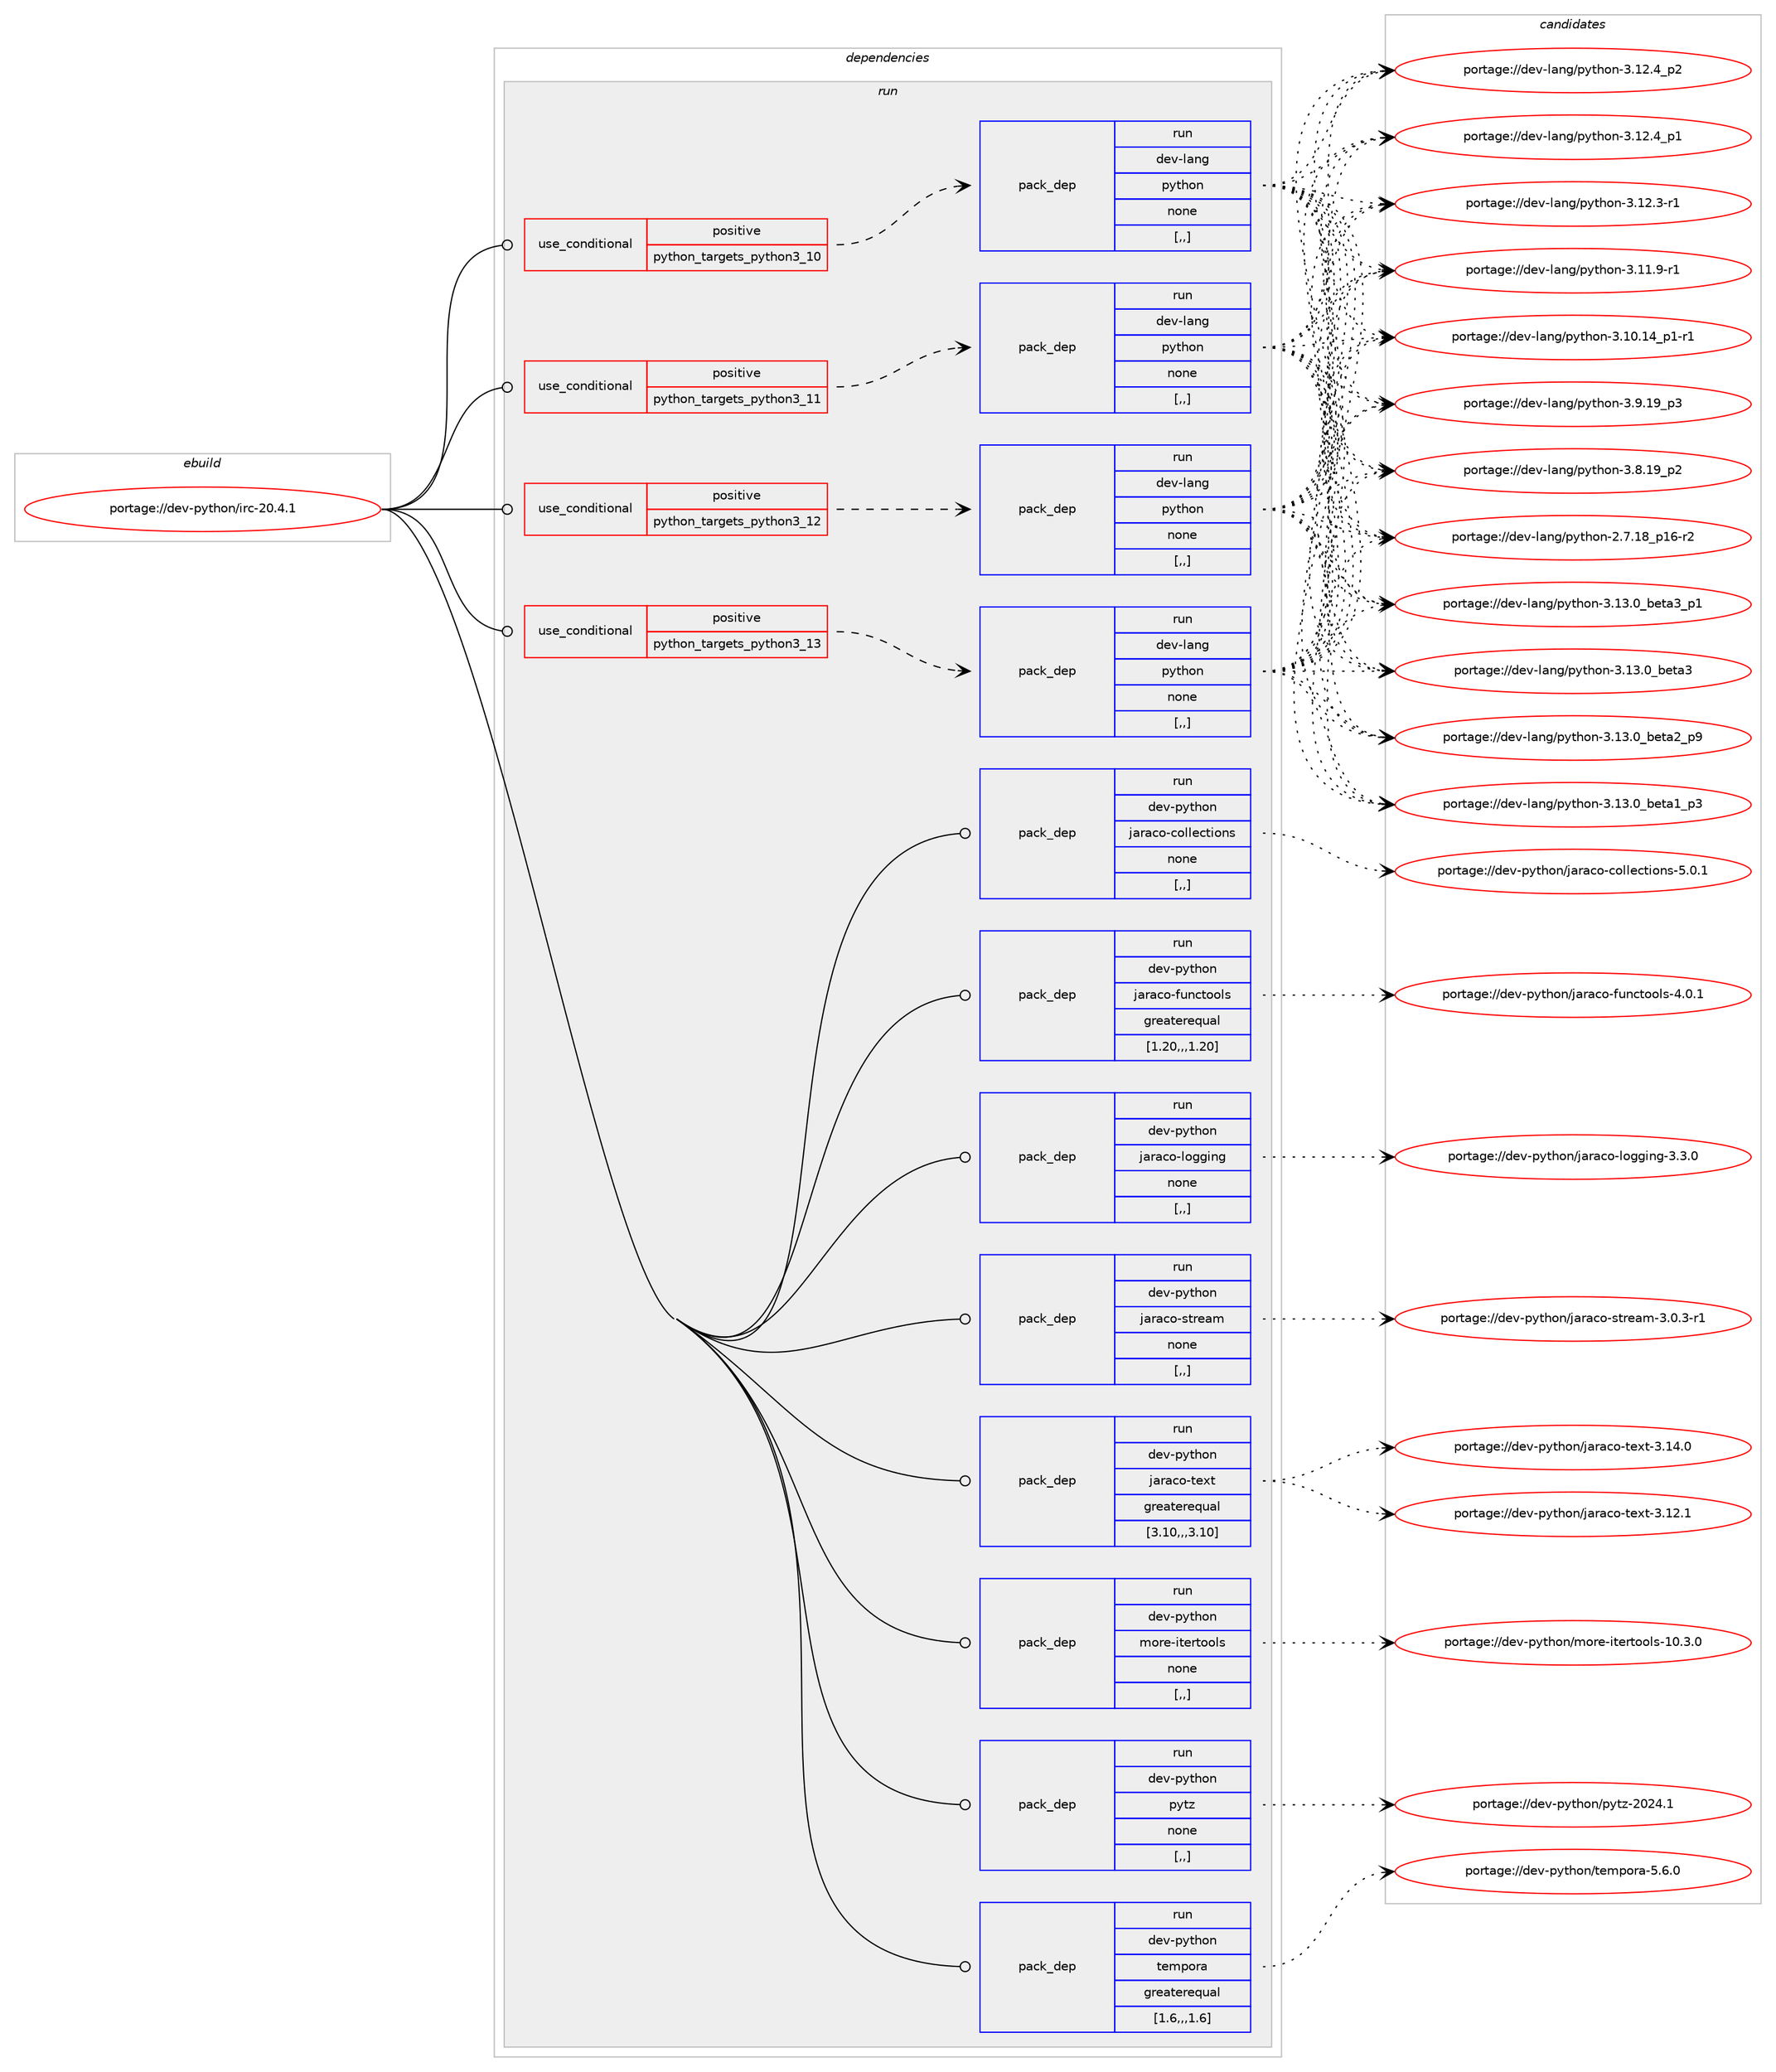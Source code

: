 digraph prolog {

# *************
# Graph options
# *************

newrank=true;
concentrate=true;
compound=true;
graph [rankdir=LR,fontname=Helvetica,fontsize=10,ranksep=1.5];#, ranksep=2.5, nodesep=0.2];
edge  [arrowhead=vee];
node  [fontname=Helvetica,fontsize=10];

# **********
# The ebuild
# **********

subgraph cluster_leftcol {
color=gray;
label=<<i>ebuild</i>>;
id [label="portage://dev-python/irc-20.4.1", color=red, width=4, href="../dev-python/irc-20.4.1.svg"];
}

# ****************
# The dependencies
# ****************

subgraph cluster_midcol {
color=gray;
label=<<i>dependencies</i>>;
subgraph cluster_compile {
fillcolor="#eeeeee";
style=filled;
label=<<i>compile</i>>;
}
subgraph cluster_compileandrun {
fillcolor="#eeeeee";
style=filled;
label=<<i>compile and run</i>>;
}
subgraph cluster_run {
fillcolor="#eeeeee";
style=filled;
label=<<i>run</i>>;
subgraph cond33612 {
dependency148210 [label=<<TABLE BORDER="0" CELLBORDER="1" CELLSPACING="0" CELLPADDING="4"><TR><TD ROWSPAN="3" CELLPADDING="10">use_conditional</TD></TR><TR><TD>positive</TD></TR><TR><TD>python_targets_python3_10</TD></TR></TABLE>>, shape=none, color=red];
subgraph pack113349 {
dependency148211 [label=<<TABLE BORDER="0" CELLBORDER="1" CELLSPACING="0" CELLPADDING="4" WIDTH="220"><TR><TD ROWSPAN="6" CELLPADDING="30">pack_dep</TD></TR><TR><TD WIDTH="110">run</TD></TR><TR><TD>dev-lang</TD></TR><TR><TD>python</TD></TR><TR><TD>none</TD></TR><TR><TD>[,,]</TD></TR></TABLE>>, shape=none, color=blue];
}
dependency148210:e -> dependency148211:w [weight=20,style="dashed",arrowhead="vee"];
}
id:e -> dependency148210:w [weight=20,style="solid",arrowhead="odot"];
subgraph cond33613 {
dependency148212 [label=<<TABLE BORDER="0" CELLBORDER="1" CELLSPACING="0" CELLPADDING="4"><TR><TD ROWSPAN="3" CELLPADDING="10">use_conditional</TD></TR><TR><TD>positive</TD></TR><TR><TD>python_targets_python3_11</TD></TR></TABLE>>, shape=none, color=red];
subgraph pack113350 {
dependency148213 [label=<<TABLE BORDER="0" CELLBORDER="1" CELLSPACING="0" CELLPADDING="4" WIDTH="220"><TR><TD ROWSPAN="6" CELLPADDING="30">pack_dep</TD></TR><TR><TD WIDTH="110">run</TD></TR><TR><TD>dev-lang</TD></TR><TR><TD>python</TD></TR><TR><TD>none</TD></TR><TR><TD>[,,]</TD></TR></TABLE>>, shape=none, color=blue];
}
dependency148212:e -> dependency148213:w [weight=20,style="dashed",arrowhead="vee"];
}
id:e -> dependency148212:w [weight=20,style="solid",arrowhead="odot"];
subgraph cond33614 {
dependency148214 [label=<<TABLE BORDER="0" CELLBORDER="1" CELLSPACING="0" CELLPADDING="4"><TR><TD ROWSPAN="3" CELLPADDING="10">use_conditional</TD></TR><TR><TD>positive</TD></TR><TR><TD>python_targets_python3_12</TD></TR></TABLE>>, shape=none, color=red];
subgraph pack113351 {
dependency148215 [label=<<TABLE BORDER="0" CELLBORDER="1" CELLSPACING="0" CELLPADDING="4" WIDTH="220"><TR><TD ROWSPAN="6" CELLPADDING="30">pack_dep</TD></TR><TR><TD WIDTH="110">run</TD></TR><TR><TD>dev-lang</TD></TR><TR><TD>python</TD></TR><TR><TD>none</TD></TR><TR><TD>[,,]</TD></TR></TABLE>>, shape=none, color=blue];
}
dependency148214:e -> dependency148215:w [weight=20,style="dashed",arrowhead="vee"];
}
id:e -> dependency148214:w [weight=20,style="solid",arrowhead="odot"];
subgraph cond33615 {
dependency148216 [label=<<TABLE BORDER="0" CELLBORDER="1" CELLSPACING="0" CELLPADDING="4"><TR><TD ROWSPAN="3" CELLPADDING="10">use_conditional</TD></TR><TR><TD>positive</TD></TR><TR><TD>python_targets_python3_13</TD></TR></TABLE>>, shape=none, color=red];
subgraph pack113352 {
dependency148217 [label=<<TABLE BORDER="0" CELLBORDER="1" CELLSPACING="0" CELLPADDING="4" WIDTH="220"><TR><TD ROWSPAN="6" CELLPADDING="30">pack_dep</TD></TR><TR><TD WIDTH="110">run</TD></TR><TR><TD>dev-lang</TD></TR><TR><TD>python</TD></TR><TR><TD>none</TD></TR><TR><TD>[,,]</TD></TR></TABLE>>, shape=none, color=blue];
}
dependency148216:e -> dependency148217:w [weight=20,style="dashed",arrowhead="vee"];
}
id:e -> dependency148216:w [weight=20,style="solid",arrowhead="odot"];
subgraph pack113353 {
dependency148218 [label=<<TABLE BORDER="0" CELLBORDER="1" CELLSPACING="0" CELLPADDING="4" WIDTH="220"><TR><TD ROWSPAN="6" CELLPADDING="30">pack_dep</TD></TR><TR><TD WIDTH="110">run</TD></TR><TR><TD>dev-python</TD></TR><TR><TD>jaraco-collections</TD></TR><TR><TD>none</TD></TR><TR><TD>[,,]</TD></TR></TABLE>>, shape=none, color=blue];
}
id:e -> dependency148218:w [weight=20,style="solid",arrowhead="odot"];
subgraph pack113354 {
dependency148219 [label=<<TABLE BORDER="0" CELLBORDER="1" CELLSPACING="0" CELLPADDING="4" WIDTH="220"><TR><TD ROWSPAN="6" CELLPADDING="30">pack_dep</TD></TR><TR><TD WIDTH="110">run</TD></TR><TR><TD>dev-python</TD></TR><TR><TD>jaraco-functools</TD></TR><TR><TD>greaterequal</TD></TR><TR><TD>[1.20,,,1.20]</TD></TR></TABLE>>, shape=none, color=blue];
}
id:e -> dependency148219:w [weight=20,style="solid",arrowhead="odot"];
subgraph pack113355 {
dependency148220 [label=<<TABLE BORDER="0" CELLBORDER="1" CELLSPACING="0" CELLPADDING="4" WIDTH="220"><TR><TD ROWSPAN="6" CELLPADDING="30">pack_dep</TD></TR><TR><TD WIDTH="110">run</TD></TR><TR><TD>dev-python</TD></TR><TR><TD>jaraco-logging</TD></TR><TR><TD>none</TD></TR><TR><TD>[,,]</TD></TR></TABLE>>, shape=none, color=blue];
}
id:e -> dependency148220:w [weight=20,style="solid",arrowhead="odot"];
subgraph pack113356 {
dependency148221 [label=<<TABLE BORDER="0" CELLBORDER="1" CELLSPACING="0" CELLPADDING="4" WIDTH="220"><TR><TD ROWSPAN="6" CELLPADDING="30">pack_dep</TD></TR><TR><TD WIDTH="110">run</TD></TR><TR><TD>dev-python</TD></TR><TR><TD>jaraco-stream</TD></TR><TR><TD>none</TD></TR><TR><TD>[,,]</TD></TR></TABLE>>, shape=none, color=blue];
}
id:e -> dependency148221:w [weight=20,style="solid",arrowhead="odot"];
subgraph pack113357 {
dependency148222 [label=<<TABLE BORDER="0" CELLBORDER="1" CELLSPACING="0" CELLPADDING="4" WIDTH="220"><TR><TD ROWSPAN="6" CELLPADDING="30">pack_dep</TD></TR><TR><TD WIDTH="110">run</TD></TR><TR><TD>dev-python</TD></TR><TR><TD>jaraco-text</TD></TR><TR><TD>greaterequal</TD></TR><TR><TD>[3.10,,,3.10]</TD></TR></TABLE>>, shape=none, color=blue];
}
id:e -> dependency148222:w [weight=20,style="solid",arrowhead="odot"];
subgraph pack113358 {
dependency148223 [label=<<TABLE BORDER="0" CELLBORDER="1" CELLSPACING="0" CELLPADDING="4" WIDTH="220"><TR><TD ROWSPAN="6" CELLPADDING="30">pack_dep</TD></TR><TR><TD WIDTH="110">run</TD></TR><TR><TD>dev-python</TD></TR><TR><TD>more-itertools</TD></TR><TR><TD>none</TD></TR><TR><TD>[,,]</TD></TR></TABLE>>, shape=none, color=blue];
}
id:e -> dependency148223:w [weight=20,style="solid",arrowhead="odot"];
subgraph pack113359 {
dependency148224 [label=<<TABLE BORDER="0" CELLBORDER="1" CELLSPACING="0" CELLPADDING="4" WIDTH="220"><TR><TD ROWSPAN="6" CELLPADDING="30">pack_dep</TD></TR><TR><TD WIDTH="110">run</TD></TR><TR><TD>dev-python</TD></TR><TR><TD>pytz</TD></TR><TR><TD>none</TD></TR><TR><TD>[,,]</TD></TR></TABLE>>, shape=none, color=blue];
}
id:e -> dependency148224:w [weight=20,style="solid",arrowhead="odot"];
subgraph pack113360 {
dependency148225 [label=<<TABLE BORDER="0" CELLBORDER="1" CELLSPACING="0" CELLPADDING="4" WIDTH="220"><TR><TD ROWSPAN="6" CELLPADDING="30">pack_dep</TD></TR><TR><TD WIDTH="110">run</TD></TR><TR><TD>dev-python</TD></TR><TR><TD>tempora</TD></TR><TR><TD>greaterequal</TD></TR><TR><TD>[1.6,,,1.6]</TD></TR></TABLE>>, shape=none, color=blue];
}
id:e -> dependency148225:w [weight=20,style="solid",arrowhead="odot"];
}
}

# **************
# The candidates
# **************

subgraph cluster_choices {
rank=same;
color=gray;
label=<<i>candidates</i>>;

subgraph choice113349 {
color=black;
nodesep=1;
choice10010111845108971101034711212111610411111045514649514648959810111697519511249 [label="portage://dev-lang/python-3.13.0_beta3_p1", color=red, width=4,href="../dev-lang/python-3.13.0_beta3_p1.svg"];
choice1001011184510897110103471121211161041111104551464951464895981011169751 [label="portage://dev-lang/python-3.13.0_beta3", color=red, width=4,href="../dev-lang/python-3.13.0_beta3.svg"];
choice10010111845108971101034711212111610411111045514649514648959810111697509511257 [label="portage://dev-lang/python-3.13.0_beta2_p9", color=red, width=4,href="../dev-lang/python-3.13.0_beta2_p9.svg"];
choice10010111845108971101034711212111610411111045514649514648959810111697499511251 [label="portage://dev-lang/python-3.13.0_beta1_p3", color=red, width=4,href="../dev-lang/python-3.13.0_beta1_p3.svg"];
choice100101118451089711010347112121116104111110455146495046529511250 [label="portage://dev-lang/python-3.12.4_p2", color=red, width=4,href="../dev-lang/python-3.12.4_p2.svg"];
choice100101118451089711010347112121116104111110455146495046529511249 [label="portage://dev-lang/python-3.12.4_p1", color=red, width=4,href="../dev-lang/python-3.12.4_p1.svg"];
choice100101118451089711010347112121116104111110455146495046514511449 [label="portage://dev-lang/python-3.12.3-r1", color=red, width=4,href="../dev-lang/python-3.12.3-r1.svg"];
choice100101118451089711010347112121116104111110455146494946574511449 [label="portage://dev-lang/python-3.11.9-r1", color=red, width=4,href="../dev-lang/python-3.11.9-r1.svg"];
choice100101118451089711010347112121116104111110455146494846495295112494511449 [label="portage://dev-lang/python-3.10.14_p1-r1", color=red, width=4,href="../dev-lang/python-3.10.14_p1-r1.svg"];
choice100101118451089711010347112121116104111110455146574649579511251 [label="portage://dev-lang/python-3.9.19_p3", color=red, width=4,href="../dev-lang/python-3.9.19_p3.svg"];
choice100101118451089711010347112121116104111110455146564649579511250 [label="portage://dev-lang/python-3.8.19_p2", color=red, width=4,href="../dev-lang/python-3.8.19_p2.svg"];
choice100101118451089711010347112121116104111110455046554649569511249544511450 [label="portage://dev-lang/python-2.7.18_p16-r2", color=red, width=4,href="../dev-lang/python-2.7.18_p16-r2.svg"];
dependency148211:e -> choice10010111845108971101034711212111610411111045514649514648959810111697519511249:w [style=dotted,weight="100"];
dependency148211:e -> choice1001011184510897110103471121211161041111104551464951464895981011169751:w [style=dotted,weight="100"];
dependency148211:e -> choice10010111845108971101034711212111610411111045514649514648959810111697509511257:w [style=dotted,weight="100"];
dependency148211:e -> choice10010111845108971101034711212111610411111045514649514648959810111697499511251:w [style=dotted,weight="100"];
dependency148211:e -> choice100101118451089711010347112121116104111110455146495046529511250:w [style=dotted,weight="100"];
dependency148211:e -> choice100101118451089711010347112121116104111110455146495046529511249:w [style=dotted,weight="100"];
dependency148211:e -> choice100101118451089711010347112121116104111110455146495046514511449:w [style=dotted,weight="100"];
dependency148211:e -> choice100101118451089711010347112121116104111110455146494946574511449:w [style=dotted,weight="100"];
dependency148211:e -> choice100101118451089711010347112121116104111110455146494846495295112494511449:w [style=dotted,weight="100"];
dependency148211:e -> choice100101118451089711010347112121116104111110455146574649579511251:w [style=dotted,weight="100"];
dependency148211:e -> choice100101118451089711010347112121116104111110455146564649579511250:w [style=dotted,weight="100"];
dependency148211:e -> choice100101118451089711010347112121116104111110455046554649569511249544511450:w [style=dotted,weight="100"];
}
subgraph choice113350 {
color=black;
nodesep=1;
choice10010111845108971101034711212111610411111045514649514648959810111697519511249 [label="portage://dev-lang/python-3.13.0_beta3_p1", color=red, width=4,href="../dev-lang/python-3.13.0_beta3_p1.svg"];
choice1001011184510897110103471121211161041111104551464951464895981011169751 [label="portage://dev-lang/python-3.13.0_beta3", color=red, width=4,href="../dev-lang/python-3.13.0_beta3.svg"];
choice10010111845108971101034711212111610411111045514649514648959810111697509511257 [label="portage://dev-lang/python-3.13.0_beta2_p9", color=red, width=4,href="../dev-lang/python-3.13.0_beta2_p9.svg"];
choice10010111845108971101034711212111610411111045514649514648959810111697499511251 [label="portage://dev-lang/python-3.13.0_beta1_p3", color=red, width=4,href="../dev-lang/python-3.13.0_beta1_p3.svg"];
choice100101118451089711010347112121116104111110455146495046529511250 [label="portage://dev-lang/python-3.12.4_p2", color=red, width=4,href="../dev-lang/python-3.12.4_p2.svg"];
choice100101118451089711010347112121116104111110455146495046529511249 [label="portage://dev-lang/python-3.12.4_p1", color=red, width=4,href="../dev-lang/python-3.12.4_p1.svg"];
choice100101118451089711010347112121116104111110455146495046514511449 [label="portage://dev-lang/python-3.12.3-r1", color=red, width=4,href="../dev-lang/python-3.12.3-r1.svg"];
choice100101118451089711010347112121116104111110455146494946574511449 [label="portage://dev-lang/python-3.11.9-r1", color=red, width=4,href="../dev-lang/python-3.11.9-r1.svg"];
choice100101118451089711010347112121116104111110455146494846495295112494511449 [label="portage://dev-lang/python-3.10.14_p1-r1", color=red, width=4,href="../dev-lang/python-3.10.14_p1-r1.svg"];
choice100101118451089711010347112121116104111110455146574649579511251 [label="portage://dev-lang/python-3.9.19_p3", color=red, width=4,href="../dev-lang/python-3.9.19_p3.svg"];
choice100101118451089711010347112121116104111110455146564649579511250 [label="portage://dev-lang/python-3.8.19_p2", color=red, width=4,href="../dev-lang/python-3.8.19_p2.svg"];
choice100101118451089711010347112121116104111110455046554649569511249544511450 [label="portage://dev-lang/python-2.7.18_p16-r2", color=red, width=4,href="../dev-lang/python-2.7.18_p16-r2.svg"];
dependency148213:e -> choice10010111845108971101034711212111610411111045514649514648959810111697519511249:w [style=dotted,weight="100"];
dependency148213:e -> choice1001011184510897110103471121211161041111104551464951464895981011169751:w [style=dotted,weight="100"];
dependency148213:e -> choice10010111845108971101034711212111610411111045514649514648959810111697509511257:w [style=dotted,weight="100"];
dependency148213:e -> choice10010111845108971101034711212111610411111045514649514648959810111697499511251:w [style=dotted,weight="100"];
dependency148213:e -> choice100101118451089711010347112121116104111110455146495046529511250:w [style=dotted,weight="100"];
dependency148213:e -> choice100101118451089711010347112121116104111110455146495046529511249:w [style=dotted,weight="100"];
dependency148213:e -> choice100101118451089711010347112121116104111110455146495046514511449:w [style=dotted,weight="100"];
dependency148213:e -> choice100101118451089711010347112121116104111110455146494946574511449:w [style=dotted,weight="100"];
dependency148213:e -> choice100101118451089711010347112121116104111110455146494846495295112494511449:w [style=dotted,weight="100"];
dependency148213:e -> choice100101118451089711010347112121116104111110455146574649579511251:w [style=dotted,weight="100"];
dependency148213:e -> choice100101118451089711010347112121116104111110455146564649579511250:w [style=dotted,weight="100"];
dependency148213:e -> choice100101118451089711010347112121116104111110455046554649569511249544511450:w [style=dotted,weight="100"];
}
subgraph choice113351 {
color=black;
nodesep=1;
choice10010111845108971101034711212111610411111045514649514648959810111697519511249 [label="portage://dev-lang/python-3.13.0_beta3_p1", color=red, width=4,href="../dev-lang/python-3.13.0_beta3_p1.svg"];
choice1001011184510897110103471121211161041111104551464951464895981011169751 [label="portage://dev-lang/python-3.13.0_beta3", color=red, width=4,href="../dev-lang/python-3.13.0_beta3.svg"];
choice10010111845108971101034711212111610411111045514649514648959810111697509511257 [label="portage://dev-lang/python-3.13.0_beta2_p9", color=red, width=4,href="../dev-lang/python-3.13.0_beta2_p9.svg"];
choice10010111845108971101034711212111610411111045514649514648959810111697499511251 [label="portage://dev-lang/python-3.13.0_beta1_p3", color=red, width=4,href="../dev-lang/python-3.13.0_beta1_p3.svg"];
choice100101118451089711010347112121116104111110455146495046529511250 [label="portage://dev-lang/python-3.12.4_p2", color=red, width=4,href="../dev-lang/python-3.12.4_p2.svg"];
choice100101118451089711010347112121116104111110455146495046529511249 [label="portage://dev-lang/python-3.12.4_p1", color=red, width=4,href="../dev-lang/python-3.12.4_p1.svg"];
choice100101118451089711010347112121116104111110455146495046514511449 [label="portage://dev-lang/python-3.12.3-r1", color=red, width=4,href="../dev-lang/python-3.12.3-r1.svg"];
choice100101118451089711010347112121116104111110455146494946574511449 [label="portage://dev-lang/python-3.11.9-r1", color=red, width=4,href="../dev-lang/python-3.11.9-r1.svg"];
choice100101118451089711010347112121116104111110455146494846495295112494511449 [label="portage://dev-lang/python-3.10.14_p1-r1", color=red, width=4,href="../dev-lang/python-3.10.14_p1-r1.svg"];
choice100101118451089711010347112121116104111110455146574649579511251 [label="portage://dev-lang/python-3.9.19_p3", color=red, width=4,href="../dev-lang/python-3.9.19_p3.svg"];
choice100101118451089711010347112121116104111110455146564649579511250 [label="portage://dev-lang/python-3.8.19_p2", color=red, width=4,href="../dev-lang/python-3.8.19_p2.svg"];
choice100101118451089711010347112121116104111110455046554649569511249544511450 [label="portage://dev-lang/python-2.7.18_p16-r2", color=red, width=4,href="../dev-lang/python-2.7.18_p16-r2.svg"];
dependency148215:e -> choice10010111845108971101034711212111610411111045514649514648959810111697519511249:w [style=dotted,weight="100"];
dependency148215:e -> choice1001011184510897110103471121211161041111104551464951464895981011169751:w [style=dotted,weight="100"];
dependency148215:e -> choice10010111845108971101034711212111610411111045514649514648959810111697509511257:w [style=dotted,weight="100"];
dependency148215:e -> choice10010111845108971101034711212111610411111045514649514648959810111697499511251:w [style=dotted,weight="100"];
dependency148215:e -> choice100101118451089711010347112121116104111110455146495046529511250:w [style=dotted,weight="100"];
dependency148215:e -> choice100101118451089711010347112121116104111110455146495046529511249:w [style=dotted,weight="100"];
dependency148215:e -> choice100101118451089711010347112121116104111110455146495046514511449:w [style=dotted,weight="100"];
dependency148215:e -> choice100101118451089711010347112121116104111110455146494946574511449:w [style=dotted,weight="100"];
dependency148215:e -> choice100101118451089711010347112121116104111110455146494846495295112494511449:w [style=dotted,weight="100"];
dependency148215:e -> choice100101118451089711010347112121116104111110455146574649579511251:w [style=dotted,weight="100"];
dependency148215:e -> choice100101118451089711010347112121116104111110455146564649579511250:w [style=dotted,weight="100"];
dependency148215:e -> choice100101118451089711010347112121116104111110455046554649569511249544511450:w [style=dotted,weight="100"];
}
subgraph choice113352 {
color=black;
nodesep=1;
choice10010111845108971101034711212111610411111045514649514648959810111697519511249 [label="portage://dev-lang/python-3.13.0_beta3_p1", color=red, width=4,href="../dev-lang/python-3.13.0_beta3_p1.svg"];
choice1001011184510897110103471121211161041111104551464951464895981011169751 [label="portage://dev-lang/python-3.13.0_beta3", color=red, width=4,href="../dev-lang/python-3.13.0_beta3.svg"];
choice10010111845108971101034711212111610411111045514649514648959810111697509511257 [label="portage://dev-lang/python-3.13.0_beta2_p9", color=red, width=4,href="../dev-lang/python-3.13.0_beta2_p9.svg"];
choice10010111845108971101034711212111610411111045514649514648959810111697499511251 [label="portage://dev-lang/python-3.13.0_beta1_p3", color=red, width=4,href="../dev-lang/python-3.13.0_beta1_p3.svg"];
choice100101118451089711010347112121116104111110455146495046529511250 [label="portage://dev-lang/python-3.12.4_p2", color=red, width=4,href="../dev-lang/python-3.12.4_p2.svg"];
choice100101118451089711010347112121116104111110455146495046529511249 [label="portage://dev-lang/python-3.12.4_p1", color=red, width=4,href="../dev-lang/python-3.12.4_p1.svg"];
choice100101118451089711010347112121116104111110455146495046514511449 [label="portage://dev-lang/python-3.12.3-r1", color=red, width=4,href="../dev-lang/python-3.12.3-r1.svg"];
choice100101118451089711010347112121116104111110455146494946574511449 [label="portage://dev-lang/python-3.11.9-r1", color=red, width=4,href="../dev-lang/python-3.11.9-r1.svg"];
choice100101118451089711010347112121116104111110455146494846495295112494511449 [label="portage://dev-lang/python-3.10.14_p1-r1", color=red, width=4,href="../dev-lang/python-3.10.14_p1-r1.svg"];
choice100101118451089711010347112121116104111110455146574649579511251 [label="portage://dev-lang/python-3.9.19_p3", color=red, width=4,href="../dev-lang/python-3.9.19_p3.svg"];
choice100101118451089711010347112121116104111110455146564649579511250 [label="portage://dev-lang/python-3.8.19_p2", color=red, width=4,href="../dev-lang/python-3.8.19_p2.svg"];
choice100101118451089711010347112121116104111110455046554649569511249544511450 [label="portage://dev-lang/python-2.7.18_p16-r2", color=red, width=4,href="../dev-lang/python-2.7.18_p16-r2.svg"];
dependency148217:e -> choice10010111845108971101034711212111610411111045514649514648959810111697519511249:w [style=dotted,weight="100"];
dependency148217:e -> choice1001011184510897110103471121211161041111104551464951464895981011169751:w [style=dotted,weight="100"];
dependency148217:e -> choice10010111845108971101034711212111610411111045514649514648959810111697509511257:w [style=dotted,weight="100"];
dependency148217:e -> choice10010111845108971101034711212111610411111045514649514648959810111697499511251:w [style=dotted,weight="100"];
dependency148217:e -> choice100101118451089711010347112121116104111110455146495046529511250:w [style=dotted,weight="100"];
dependency148217:e -> choice100101118451089711010347112121116104111110455146495046529511249:w [style=dotted,weight="100"];
dependency148217:e -> choice100101118451089711010347112121116104111110455146495046514511449:w [style=dotted,weight="100"];
dependency148217:e -> choice100101118451089711010347112121116104111110455146494946574511449:w [style=dotted,weight="100"];
dependency148217:e -> choice100101118451089711010347112121116104111110455146494846495295112494511449:w [style=dotted,weight="100"];
dependency148217:e -> choice100101118451089711010347112121116104111110455146574649579511251:w [style=dotted,weight="100"];
dependency148217:e -> choice100101118451089711010347112121116104111110455146564649579511250:w [style=dotted,weight="100"];
dependency148217:e -> choice100101118451089711010347112121116104111110455046554649569511249544511450:w [style=dotted,weight="100"];
}
subgraph choice113353 {
color=black;
nodesep=1;
choice1001011184511212111610411111047106971149799111459911110810810199116105111110115455346484649 [label="portage://dev-python/jaraco-collections-5.0.1", color=red, width=4,href="../dev-python/jaraco-collections-5.0.1.svg"];
dependency148218:e -> choice1001011184511212111610411111047106971149799111459911110810810199116105111110115455346484649:w [style=dotted,weight="100"];
}
subgraph choice113354 {
color=black;
nodesep=1;
choice10010111845112121116104111110471069711497991114510211711099116111111108115455246484649 [label="portage://dev-python/jaraco-functools-4.0.1", color=red, width=4,href="../dev-python/jaraco-functools-4.0.1.svg"];
dependency148219:e -> choice10010111845112121116104111110471069711497991114510211711099116111111108115455246484649:w [style=dotted,weight="100"];
}
subgraph choice113355 {
color=black;
nodesep=1;
choice100101118451121211161041111104710697114979911145108111103103105110103455146514648 [label="portage://dev-python/jaraco-logging-3.3.0", color=red, width=4,href="../dev-python/jaraco-logging-3.3.0.svg"];
dependency148220:e -> choice100101118451121211161041111104710697114979911145108111103103105110103455146514648:w [style=dotted,weight="100"];
}
subgraph choice113356 {
color=black;
nodesep=1;
choice100101118451121211161041111104710697114979911145115116114101971094551464846514511449 [label="portage://dev-python/jaraco-stream-3.0.3-r1", color=red, width=4,href="../dev-python/jaraco-stream-3.0.3-r1.svg"];
dependency148221:e -> choice100101118451121211161041111104710697114979911145115116114101971094551464846514511449:w [style=dotted,weight="100"];
}
subgraph choice113357 {
color=black;
nodesep=1;
choice10010111845112121116104111110471069711497991114511610112011645514649524648 [label="portage://dev-python/jaraco-text-3.14.0", color=red, width=4,href="../dev-python/jaraco-text-3.14.0.svg"];
choice10010111845112121116104111110471069711497991114511610112011645514649504649 [label="portage://dev-python/jaraco-text-3.12.1", color=red, width=4,href="../dev-python/jaraco-text-3.12.1.svg"];
dependency148222:e -> choice10010111845112121116104111110471069711497991114511610112011645514649524648:w [style=dotted,weight="100"];
dependency148222:e -> choice10010111845112121116104111110471069711497991114511610112011645514649504649:w [style=dotted,weight="100"];
}
subgraph choice113358 {
color=black;
nodesep=1;
choice10010111845112121116104111110471091111141014510511610111411611111110811545494846514648 [label="portage://dev-python/more-itertools-10.3.0", color=red, width=4,href="../dev-python/more-itertools-10.3.0.svg"];
dependency148223:e -> choice10010111845112121116104111110471091111141014510511610111411611111110811545494846514648:w [style=dotted,weight="100"];
}
subgraph choice113359 {
color=black;
nodesep=1;
choice100101118451121211161041111104711212111612245504850524649 [label="portage://dev-python/pytz-2024.1", color=red, width=4,href="../dev-python/pytz-2024.1.svg"];
dependency148224:e -> choice100101118451121211161041111104711212111612245504850524649:w [style=dotted,weight="100"];
}
subgraph choice113360 {
color=black;
nodesep=1;
choice100101118451121211161041111104711610110911211111497455346544648 [label="portage://dev-python/tempora-5.6.0", color=red, width=4,href="../dev-python/tempora-5.6.0.svg"];
dependency148225:e -> choice100101118451121211161041111104711610110911211111497455346544648:w [style=dotted,weight="100"];
}
}

}
